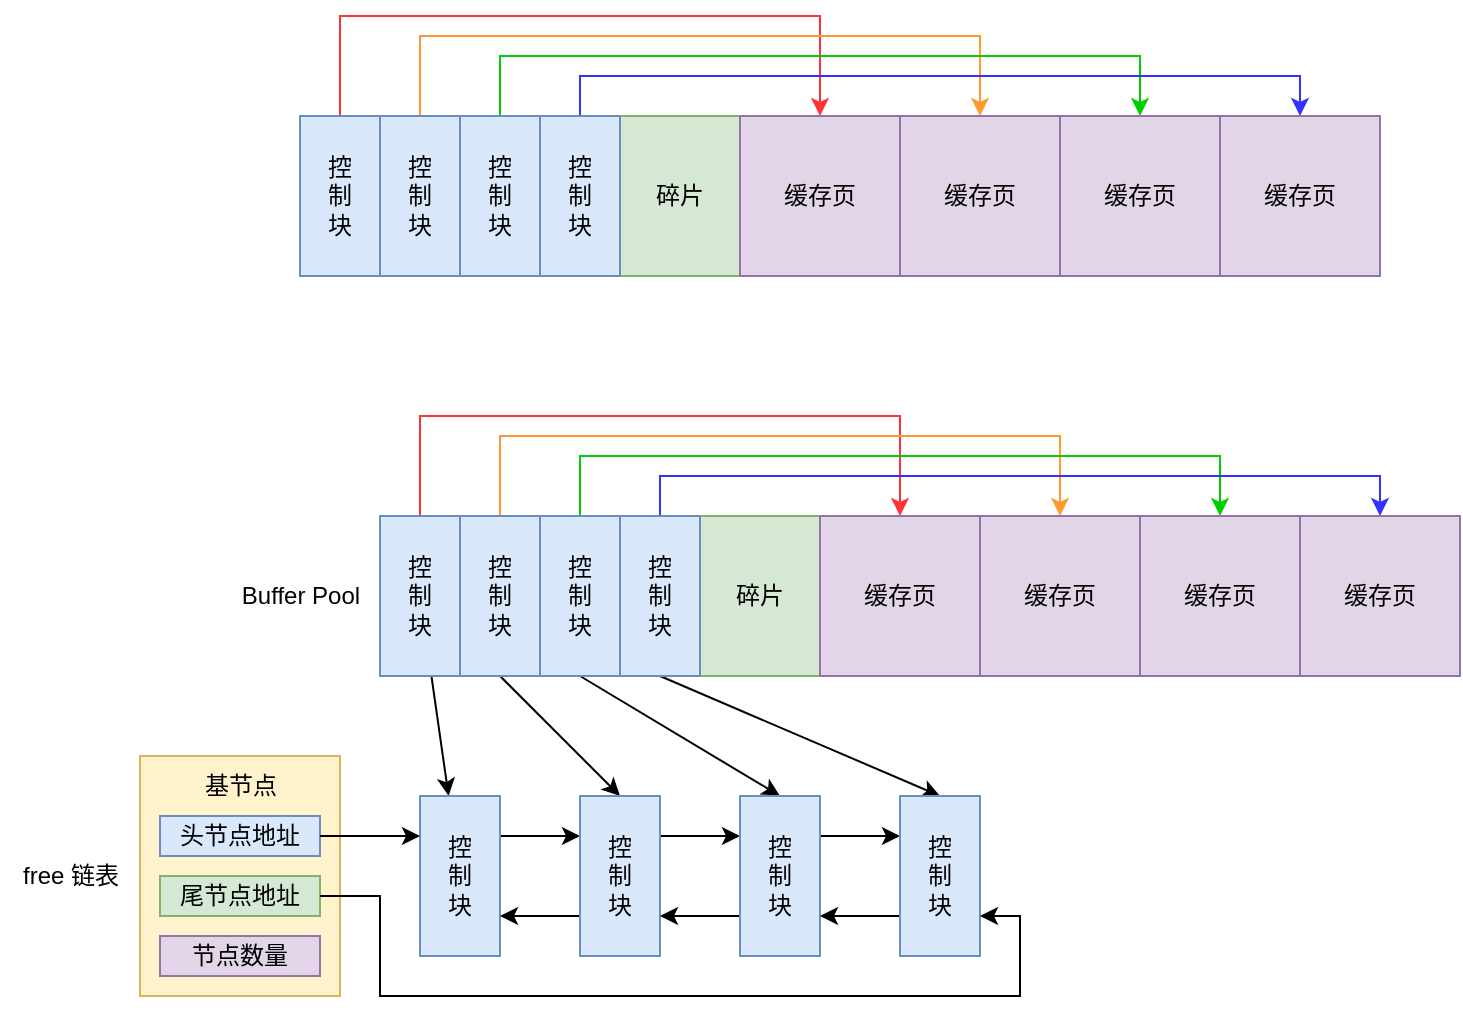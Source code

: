 <mxfile version="20.3.7" type="github">
  <diagram id="lzuxYSnDFWuaB7cAEX7z" name="Page-1">
    <mxGraphModel dx="1608" dy="436" grid="1" gridSize="10" guides="1" tooltips="1" connect="1" arrows="1" fold="1" page="1" pageScale="1" pageWidth="827" pageHeight="1169" math="0" shadow="0">
      <root>
        <mxCell id="0" />
        <mxCell id="1" parent="0" />
        <mxCell id="dyMfXdbEpUjlKfq9TMXT-14" style="edgeStyle=orthogonalEdgeStyle;rounded=0;orthogonalLoop=1;jettySize=auto;html=1;entryX=0.5;entryY=0;entryDx=0;entryDy=0;strokeColor=#FF3333;" edge="1" parent="1" source="_hvPgy7QcTn9_etGL15T-2" target="_hvPgy7QcTn9_etGL15T-7">
          <mxGeometry relative="1" as="geometry">
            <Array as="points">
              <mxPoint x="100" y="30" />
              <mxPoint x="340" y="30" />
            </Array>
          </mxGeometry>
        </mxCell>
        <mxCell id="_hvPgy7QcTn9_etGL15T-2" value="控&lt;br&gt;制&lt;br&gt;块" style="rounded=0;whiteSpace=wrap;html=1;fillColor=#dae8fc;strokeColor=#6c8ebf;" parent="1" vertex="1">
          <mxGeometry x="80" y="80" width="40" height="80" as="geometry" />
        </mxCell>
        <mxCell id="dyMfXdbEpUjlKfq9TMXT-15" style="edgeStyle=orthogonalEdgeStyle;rounded=0;orthogonalLoop=1;jettySize=auto;html=1;entryX=0.5;entryY=0;entryDx=0;entryDy=0;strokeColor=#FF9933;" edge="1" parent="1" source="_hvPgy7QcTn9_etGL15T-3" target="_hvPgy7QcTn9_etGL15T-8">
          <mxGeometry relative="1" as="geometry">
            <Array as="points">
              <mxPoint x="140" y="40" />
              <mxPoint x="420" y="40" />
            </Array>
          </mxGeometry>
        </mxCell>
        <mxCell id="_hvPgy7QcTn9_etGL15T-3" value="控&lt;br&gt;制&lt;br&gt;块" style="rounded=0;whiteSpace=wrap;html=1;fillColor=#dae8fc;strokeColor=#6c8ebf;" parent="1" vertex="1">
          <mxGeometry x="120" y="80" width="40" height="80" as="geometry" />
        </mxCell>
        <mxCell id="dyMfXdbEpUjlKfq9TMXT-16" style="edgeStyle=orthogonalEdgeStyle;rounded=0;orthogonalLoop=1;jettySize=auto;html=1;entryX=0.5;entryY=0;entryDx=0;entryDy=0;strokeColor=#00CC00;" edge="1" parent="1" source="_hvPgy7QcTn9_etGL15T-4" target="_hvPgy7QcTn9_etGL15T-9">
          <mxGeometry relative="1" as="geometry">
            <Array as="points">
              <mxPoint x="180" y="50" />
              <mxPoint x="500" y="50" />
            </Array>
          </mxGeometry>
        </mxCell>
        <mxCell id="_hvPgy7QcTn9_etGL15T-4" value="控&lt;br&gt;制&lt;br&gt;块" style="rounded=0;whiteSpace=wrap;html=1;fillColor=#dae8fc;strokeColor=#6c8ebf;" parent="1" vertex="1">
          <mxGeometry x="160" y="80" width="40" height="80" as="geometry" />
        </mxCell>
        <mxCell id="_hvPgy7QcTn9_etGL15T-5" value="碎片" style="rounded=0;whiteSpace=wrap;html=1;fillColor=#d5e8d4;strokeColor=#82b366;" parent="1" vertex="1">
          <mxGeometry x="240" y="80" width="60" height="80" as="geometry" />
        </mxCell>
        <mxCell id="dyMfXdbEpUjlKfq9TMXT-17" style="edgeStyle=orthogonalEdgeStyle;rounded=0;orthogonalLoop=1;jettySize=auto;html=1;entryX=0.5;entryY=0;entryDx=0;entryDy=0;strokeColor=#3333FF;" edge="1" parent="1" source="_hvPgy7QcTn9_etGL15T-6" target="_hvPgy7QcTn9_etGL15T-10">
          <mxGeometry relative="1" as="geometry">
            <Array as="points">
              <mxPoint x="220" y="60" />
              <mxPoint x="580" y="60" />
            </Array>
          </mxGeometry>
        </mxCell>
        <mxCell id="_hvPgy7QcTn9_etGL15T-6" value="控&lt;br&gt;制&lt;br&gt;块" style="rounded=0;whiteSpace=wrap;html=1;fillColor=#dae8fc;strokeColor=#6c8ebf;" parent="1" vertex="1">
          <mxGeometry x="200" y="80" width="40" height="80" as="geometry" />
        </mxCell>
        <mxCell id="_hvPgy7QcTn9_etGL15T-7" value="缓存页" style="rounded=0;whiteSpace=wrap;html=1;fillColor=#e1d5e7;strokeColor=#9673a6;" parent="1" vertex="1">
          <mxGeometry x="300" y="80" width="80" height="80" as="geometry" />
        </mxCell>
        <mxCell id="_hvPgy7QcTn9_etGL15T-8" value="缓存页" style="rounded=0;whiteSpace=wrap;html=1;fillColor=#e1d5e7;strokeColor=#9673a6;" parent="1" vertex="1">
          <mxGeometry x="380" y="80" width="80" height="80" as="geometry" />
        </mxCell>
        <mxCell id="_hvPgy7QcTn9_etGL15T-9" value="缓存页" style="rounded=0;whiteSpace=wrap;html=1;fillColor=#e1d5e7;strokeColor=#9673a6;" parent="1" vertex="1">
          <mxGeometry x="460" y="80" width="80" height="80" as="geometry" />
        </mxCell>
        <mxCell id="_hvPgy7QcTn9_etGL15T-10" value="缓存页" style="rounded=0;whiteSpace=wrap;html=1;fillColor=#e1d5e7;strokeColor=#9673a6;" parent="1" vertex="1">
          <mxGeometry x="540" y="80" width="80" height="80" as="geometry" />
        </mxCell>
        <mxCell id="dyMfXdbEpUjlKfq9TMXT-10" value="Buffer Pool" style="text;html=1;align=center;verticalAlign=middle;resizable=0;points=[];autosize=1;strokeColor=none;fillColor=none;" vertex="1" parent="1">
          <mxGeometry x="40" y="305" width="80" height="30" as="geometry" />
        </mxCell>
        <mxCell id="dyMfXdbEpUjlKfq9TMXT-11" value="free 链表" style="text;html=1;align=center;verticalAlign=middle;resizable=0;points=[];autosize=1;strokeColor=none;fillColor=none;" vertex="1" parent="1">
          <mxGeometry x="-70" y="445" width="70" height="30" as="geometry" />
        </mxCell>
        <mxCell id="dyMfXdbEpUjlKfq9TMXT-31" style="edgeStyle=orthogonalEdgeStyle;rounded=0;orthogonalLoop=1;jettySize=auto;html=1;entryX=0.5;entryY=0;entryDx=0;entryDy=0;strokeColor=#FF3333;" edge="1" parent="1" source="dyMfXdbEpUjlKfq9TMXT-32" target="dyMfXdbEpUjlKfq9TMXT-40">
          <mxGeometry relative="1" as="geometry">
            <Array as="points">
              <mxPoint x="140" y="230" />
              <mxPoint x="380" y="230" />
            </Array>
          </mxGeometry>
        </mxCell>
        <mxCell id="dyMfXdbEpUjlKfq9TMXT-58" style="rounded=0;orthogonalLoop=1;jettySize=auto;html=1;strokeColor=#000000;" edge="1" parent="1" source="dyMfXdbEpUjlKfq9TMXT-32" target="dyMfXdbEpUjlKfq9TMXT-54">
          <mxGeometry relative="1" as="geometry" />
        </mxCell>
        <mxCell id="dyMfXdbEpUjlKfq9TMXT-32" value="控&lt;br&gt;制&lt;br&gt;块" style="rounded=0;whiteSpace=wrap;html=1;fillColor=#dae8fc;strokeColor=#6c8ebf;" vertex="1" parent="1">
          <mxGeometry x="120" y="280" width="40" height="80" as="geometry" />
        </mxCell>
        <mxCell id="dyMfXdbEpUjlKfq9TMXT-33" style="edgeStyle=orthogonalEdgeStyle;rounded=0;orthogonalLoop=1;jettySize=auto;html=1;entryX=0.5;entryY=0;entryDx=0;entryDy=0;strokeColor=#FF9933;" edge="1" parent="1" source="dyMfXdbEpUjlKfq9TMXT-34" target="dyMfXdbEpUjlKfq9TMXT-41">
          <mxGeometry relative="1" as="geometry">
            <Array as="points">
              <mxPoint x="180" y="240" />
              <mxPoint x="460" y="240" />
            </Array>
          </mxGeometry>
        </mxCell>
        <mxCell id="dyMfXdbEpUjlKfq9TMXT-59" style="rounded=0;orthogonalLoop=1;jettySize=auto;html=1;entryX=0.5;entryY=0;entryDx=0;entryDy=0;strokeColor=#000000;exitX=0.5;exitY=1;exitDx=0;exitDy=0;" edge="1" parent="1" source="dyMfXdbEpUjlKfq9TMXT-34" target="dyMfXdbEpUjlKfq9TMXT-55">
          <mxGeometry relative="1" as="geometry" />
        </mxCell>
        <mxCell id="dyMfXdbEpUjlKfq9TMXT-34" value="控&lt;br&gt;制&lt;br&gt;块" style="rounded=0;whiteSpace=wrap;html=1;fillColor=#dae8fc;strokeColor=#6c8ebf;" vertex="1" parent="1">
          <mxGeometry x="160" y="280" width="40" height="80" as="geometry" />
        </mxCell>
        <mxCell id="dyMfXdbEpUjlKfq9TMXT-35" style="edgeStyle=orthogonalEdgeStyle;rounded=0;orthogonalLoop=1;jettySize=auto;html=1;entryX=0.5;entryY=0;entryDx=0;entryDy=0;strokeColor=#00CC00;" edge="1" parent="1" source="dyMfXdbEpUjlKfq9TMXT-36" target="dyMfXdbEpUjlKfq9TMXT-42">
          <mxGeometry relative="1" as="geometry">
            <Array as="points">
              <mxPoint x="220" y="250" />
              <mxPoint x="540" y="250" />
            </Array>
          </mxGeometry>
        </mxCell>
        <mxCell id="dyMfXdbEpUjlKfq9TMXT-60" style="rounded=0;orthogonalLoop=1;jettySize=auto;html=1;strokeColor=#000000;exitX=0.5;exitY=1;exitDx=0;exitDy=0;entryX=0.5;entryY=0;entryDx=0;entryDy=0;" edge="1" parent="1" source="dyMfXdbEpUjlKfq9TMXT-36" target="dyMfXdbEpUjlKfq9TMXT-56">
          <mxGeometry relative="1" as="geometry">
            <mxPoint x="260" y="420" as="targetPoint" />
          </mxGeometry>
        </mxCell>
        <mxCell id="dyMfXdbEpUjlKfq9TMXT-36" value="控&lt;br&gt;制&lt;br&gt;块" style="rounded=0;whiteSpace=wrap;html=1;fillColor=#dae8fc;strokeColor=#6c8ebf;" vertex="1" parent="1">
          <mxGeometry x="200" y="280" width="40" height="80" as="geometry" />
        </mxCell>
        <mxCell id="dyMfXdbEpUjlKfq9TMXT-37" value="碎片" style="rounded=0;whiteSpace=wrap;html=1;fillColor=#d5e8d4;strokeColor=#82b366;" vertex="1" parent="1">
          <mxGeometry x="280" y="280" width="60" height="80" as="geometry" />
        </mxCell>
        <mxCell id="dyMfXdbEpUjlKfq9TMXT-38" style="edgeStyle=orthogonalEdgeStyle;rounded=0;orthogonalLoop=1;jettySize=auto;html=1;entryX=0.5;entryY=0;entryDx=0;entryDy=0;strokeColor=#3333FF;" edge="1" parent="1" source="dyMfXdbEpUjlKfq9TMXT-39" target="dyMfXdbEpUjlKfq9TMXT-43">
          <mxGeometry relative="1" as="geometry">
            <Array as="points">
              <mxPoint x="260" y="260" />
              <mxPoint x="620" y="260" />
            </Array>
          </mxGeometry>
        </mxCell>
        <mxCell id="dyMfXdbEpUjlKfq9TMXT-61" style="rounded=0;orthogonalLoop=1;jettySize=auto;html=1;strokeColor=#000000;entryX=0.5;entryY=0;entryDx=0;entryDy=0;exitX=0.5;exitY=1;exitDx=0;exitDy=0;" edge="1" parent="1" source="dyMfXdbEpUjlKfq9TMXT-39" target="dyMfXdbEpUjlKfq9TMXT-57">
          <mxGeometry relative="1" as="geometry" />
        </mxCell>
        <mxCell id="dyMfXdbEpUjlKfq9TMXT-39" value="控&lt;br&gt;制&lt;br&gt;块" style="rounded=0;whiteSpace=wrap;html=1;fillColor=#dae8fc;strokeColor=#6c8ebf;" vertex="1" parent="1">
          <mxGeometry x="240" y="280" width="40" height="80" as="geometry" />
        </mxCell>
        <mxCell id="dyMfXdbEpUjlKfq9TMXT-40" value="缓存页" style="rounded=0;whiteSpace=wrap;html=1;fillColor=#e1d5e7;strokeColor=#9673a6;" vertex="1" parent="1">
          <mxGeometry x="340" y="280" width="80" height="80" as="geometry" />
        </mxCell>
        <mxCell id="dyMfXdbEpUjlKfq9TMXT-41" value="缓存页" style="rounded=0;whiteSpace=wrap;html=1;fillColor=#e1d5e7;strokeColor=#9673a6;" vertex="1" parent="1">
          <mxGeometry x="420" y="280" width="80" height="80" as="geometry" />
        </mxCell>
        <mxCell id="dyMfXdbEpUjlKfq9TMXT-42" value="缓存页" style="rounded=0;whiteSpace=wrap;html=1;fillColor=#e1d5e7;strokeColor=#9673a6;" vertex="1" parent="1">
          <mxGeometry x="500" y="280" width="80" height="80" as="geometry" />
        </mxCell>
        <mxCell id="dyMfXdbEpUjlKfq9TMXT-43" value="缓存页" style="rounded=0;whiteSpace=wrap;html=1;fillColor=#e1d5e7;strokeColor=#9673a6;" vertex="1" parent="1">
          <mxGeometry x="580" y="280" width="80" height="80" as="geometry" />
        </mxCell>
        <mxCell id="dyMfXdbEpUjlKfq9TMXT-53" value="" style="group" vertex="1" connectable="0" parent="1">
          <mxGeometry y="400" width="100" height="120" as="geometry" />
        </mxCell>
        <mxCell id="dyMfXdbEpUjlKfq9TMXT-45" value="" style="rounded=0;whiteSpace=wrap;html=1;fillColor=#fff2cc;strokeColor=#d6b656;" vertex="1" parent="dyMfXdbEpUjlKfq9TMXT-53">
          <mxGeometry width="100" height="120" as="geometry" />
        </mxCell>
        <mxCell id="dyMfXdbEpUjlKfq9TMXT-47" value="头节点地址" style="rounded=0;whiteSpace=wrap;html=1;fillColor=#dae8fc;strokeColor=#6c8ebf;" vertex="1" parent="dyMfXdbEpUjlKfq9TMXT-53">
          <mxGeometry x="10" y="30" width="80" height="20" as="geometry" />
        </mxCell>
        <mxCell id="dyMfXdbEpUjlKfq9TMXT-48" value="尾节点地址" style="rounded=0;whiteSpace=wrap;html=1;fillColor=#d5e8d4;strokeColor=#82b366;" vertex="1" parent="dyMfXdbEpUjlKfq9TMXT-53">
          <mxGeometry x="10" y="60" width="80" height="20" as="geometry" />
        </mxCell>
        <mxCell id="dyMfXdbEpUjlKfq9TMXT-49" value="节点数量" style="rounded=0;whiteSpace=wrap;html=1;fillColor=#e1d5e7;strokeColor=#9673a6;" vertex="1" parent="dyMfXdbEpUjlKfq9TMXT-53">
          <mxGeometry x="10" y="90" width="80" height="20" as="geometry" />
        </mxCell>
        <mxCell id="dyMfXdbEpUjlKfq9TMXT-46" value="基节点" style="text;html=1;align=center;verticalAlign=middle;resizable=0;points=[];autosize=1;strokeColor=none;fillColor=none;" vertex="1" parent="dyMfXdbEpUjlKfq9TMXT-53">
          <mxGeometry x="20" width="60" height="30" as="geometry" />
        </mxCell>
        <mxCell id="dyMfXdbEpUjlKfq9TMXT-64" style="edgeStyle=none;rounded=0;orthogonalLoop=1;jettySize=auto;html=1;strokeColor=#000000;entryX=0;entryY=0.25;entryDx=0;entryDy=0;" edge="1" parent="1" target="dyMfXdbEpUjlKfq9TMXT-55">
          <mxGeometry relative="1" as="geometry">
            <mxPoint x="180" y="440" as="sourcePoint" />
          </mxGeometry>
        </mxCell>
        <mxCell id="dyMfXdbEpUjlKfq9TMXT-54" value="控&lt;br&gt;制&lt;br&gt;块" style="rounded=0;whiteSpace=wrap;html=1;fillColor=#dae8fc;strokeColor=#6c8ebf;" vertex="1" parent="1">
          <mxGeometry x="140" y="420" width="40" height="80" as="geometry" />
        </mxCell>
        <mxCell id="dyMfXdbEpUjlKfq9TMXT-65" style="edgeStyle=none;rounded=0;orthogonalLoop=1;jettySize=auto;html=1;entryX=0;entryY=0.25;entryDx=0;entryDy=0;strokeColor=#000000;exitX=1;exitY=0.25;exitDx=0;exitDy=0;" edge="1" parent="1" source="dyMfXdbEpUjlKfq9TMXT-55" target="dyMfXdbEpUjlKfq9TMXT-56">
          <mxGeometry relative="1" as="geometry" />
        </mxCell>
        <mxCell id="dyMfXdbEpUjlKfq9TMXT-70" style="edgeStyle=orthogonalEdgeStyle;rounded=0;orthogonalLoop=1;jettySize=auto;html=1;entryX=1;entryY=0.75;entryDx=0;entryDy=0;strokeColor=#000000;exitX=0;exitY=0.75;exitDx=0;exitDy=0;" edge="1" parent="1" source="dyMfXdbEpUjlKfq9TMXT-55" target="dyMfXdbEpUjlKfq9TMXT-54">
          <mxGeometry relative="1" as="geometry" />
        </mxCell>
        <mxCell id="dyMfXdbEpUjlKfq9TMXT-55" value="控&lt;br&gt;制&lt;br&gt;块" style="rounded=0;whiteSpace=wrap;html=1;fillColor=#dae8fc;strokeColor=#6c8ebf;" vertex="1" parent="1">
          <mxGeometry x="220" y="420" width="40" height="80" as="geometry" />
        </mxCell>
        <mxCell id="dyMfXdbEpUjlKfq9TMXT-66" style="edgeStyle=none;rounded=0;orthogonalLoop=1;jettySize=auto;html=1;entryX=0;entryY=0.25;entryDx=0;entryDy=0;strokeColor=#000000;" edge="1" parent="1" target="dyMfXdbEpUjlKfq9TMXT-57">
          <mxGeometry relative="1" as="geometry">
            <mxPoint x="340" y="440" as="sourcePoint" />
          </mxGeometry>
        </mxCell>
        <mxCell id="dyMfXdbEpUjlKfq9TMXT-69" style="edgeStyle=orthogonalEdgeStyle;rounded=0;orthogonalLoop=1;jettySize=auto;html=1;entryX=1;entryY=0.75;entryDx=0;entryDy=0;strokeColor=#000000;exitX=0;exitY=0.75;exitDx=0;exitDy=0;" edge="1" parent="1" source="dyMfXdbEpUjlKfq9TMXT-56" target="dyMfXdbEpUjlKfq9TMXT-55">
          <mxGeometry relative="1" as="geometry" />
        </mxCell>
        <mxCell id="dyMfXdbEpUjlKfq9TMXT-56" value="控&lt;br&gt;制&lt;br&gt;块" style="rounded=0;whiteSpace=wrap;html=1;fillColor=#dae8fc;strokeColor=#6c8ebf;" vertex="1" parent="1">
          <mxGeometry x="300" y="420" width="40" height="80" as="geometry" />
        </mxCell>
        <mxCell id="dyMfXdbEpUjlKfq9TMXT-68" style="edgeStyle=orthogonalEdgeStyle;rounded=0;orthogonalLoop=1;jettySize=auto;html=1;entryX=1;entryY=0.75;entryDx=0;entryDy=0;strokeColor=#000000;exitX=0;exitY=0.75;exitDx=0;exitDy=0;" edge="1" parent="1" source="dyMfXdbEpUjlKfq9TMXT-57" target="dyMfXdbEpUjlKfq9TMXT-56">
          <mxGeometry relative="1" as="geometry" />
        </mxCell>
        <mxCell id="dyMfXdbEpUjlKfq9TMXT-57" value="控&lt;br&gt;制&lt;br&gt;块" style="rounded=0;whiteSpace=wrap;html=1;fillColor=#dae8fc;strokeColor=#6c8ebf;" vertex="1" parent="1">
          <mxGeometry x="380" y="420" width="40" height="80" as="geometry" />
        </mxCell>
        <mxCell id="dyMfXdbEpUjlKfq9TMXT-63" style="edgeStyle=none;rounded=0;orthogonalLoop=1;jettySize=auto;html=1;entryX=0;entryY=0.25;entryDx=0;entryDy=0;strokeColor=#000000;" edge="1" parent="1" source="dyMfXdbEpUjlKfq9TMXT-47" target="dyMfXdbEpUjlKfq9TMXT-54">
          <mxGeometry relative="1" as="geometry" />
        </mxCell>
        <mxCell id="dyMfXdbEpUjlKfq9TMXT-67" style="edgeStyle=orthogonalEdgeStyle;rounded=0;orthogonalLoop=1;jettySize=auto;html=1;entryX=1;entryY=0.75;entryDx=0;entryDy=0;strokeColor=#000000;" edge="1" parent="1" source="dyMfXdbEpUjlKfq9TMXT-48" target="dyMfXdbEpUjlKfq9TMXT-57">
          <mxGeometry relative="1" as="geometry">
            <Array as="points">
              <mxPoint x="120" y="470" />
              <mxPoint x="120" y="520" />
              <mxPoint x="440" y="520" />
              <mxPoint x="440" y="480" />
            </Array>
          </mxGeometry>
        </mxCell>
      </root>
    </mxGraphModel>
  </diagram>
</mxfile>
